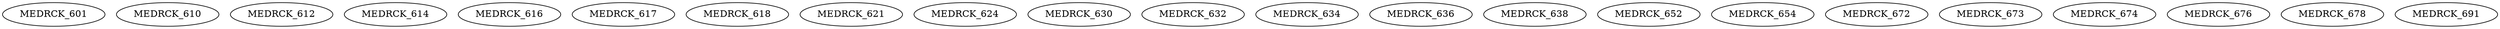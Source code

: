 digraph G {
    MEDRCK_601;
    MEDRCK_610;
    MEDRCK_612;
    MEDRCK_614;
    MEDRCK_616;
    MEDRCK_617;
    MEDRCK_618;
    MEDRCK_621;
    MEDRCK_624;
    MEDRCK_630;
    MEDRCK_632;
    MEDRCK_634;
    MEDRCK_636;
    MEDRCK_638;
    MEDRCK_652;
    MEDRCK_654;
    MEDRCK_672;
    MEDRCK_673;
    MEDRCK_674;
    MEDRCK_676;
    MEDRCK_678;
    MEDRCK_691;
}
